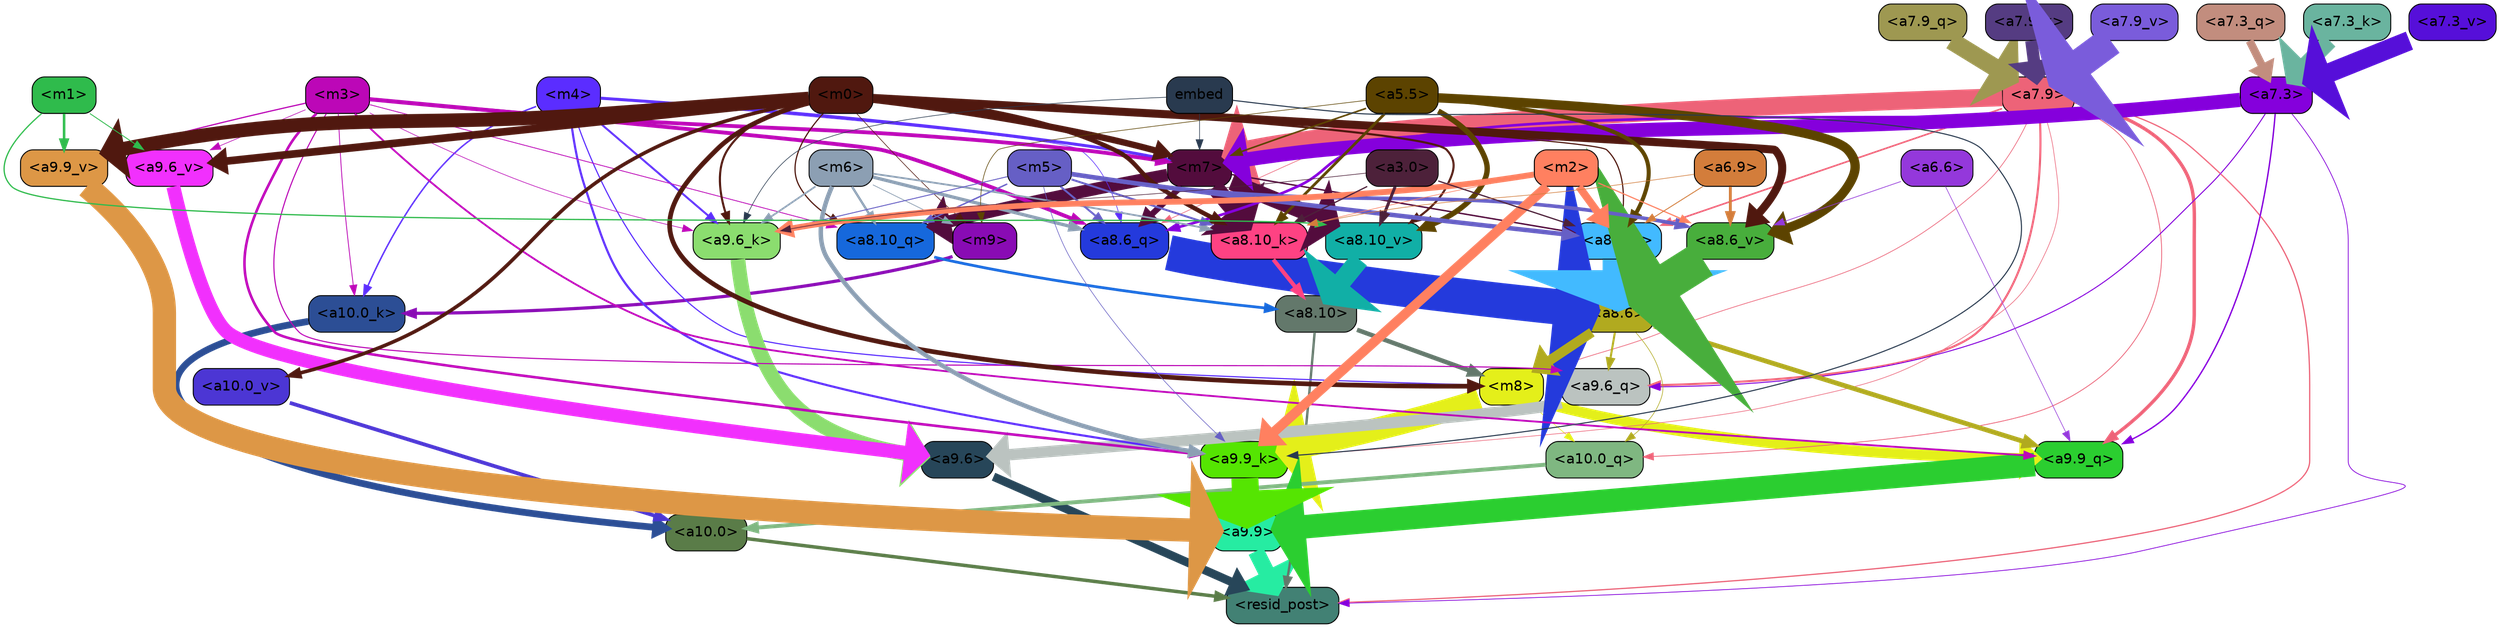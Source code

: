 strict digraph "" {
	graph [bgcolor=transparent,
		layout=dot,
		overlap=false,
		splines=true
	];
	"<a10.0>"	[color=black,
		fillcolor="#5a7c48",
		fontname=Helvetica,
		shape=box,
		style="filled, rounded"];
	"<resid_post>"	[color=black,
		fillcolor="#428174",
		fontname=Helvetica,
		shape=box,
		style="filled, rounded"];
	"<a10.0>" -> "<resid_post>"	[color="#5a7c48",
		penwidth=3.4253244400024414];
	"<a9.9>"	[color=black,
		fillcolor="#26eca2",
		fontname=Helvetica,
		shape=box,
		style="filled, rounded"];
	"<a9.9>" -> "<resid_post>"	[color="#26eca2",
		penwidth=16.05378818511963];
	"<a9.6>"	[color=black,
		fillcolor="#274659",
		fontname=Helvetica,
		shape=box,
		style="filled, rounded"];
	"<a9.6>" -> "<resid_post>"	[color="#274659",
		penwidth=8.33797836303711];
	"<a8.10>"	[color=black,
		fillcolor="#63786b",
		fontname=Helvetica,
		shape=box,
		style="filled, rounded"];
	"<a8.10>" -> "<resid_post>"	[color="#63786b",
		penwidth=2.3390636444091797];
	"<m8>"	[color=black,
		fillcolor="#e4ef1a",
		fontname=Helvetica,
		shape=box,
		style="filled, rounded"];
	"<a8.10>" -> "<m8>"	[color="#63786b",
		penwidth=4.388927459716797];
	"<a7.9>"	[color=black,
		fillcolor="#ed6378",
		fontname=Helvetica,
		shape=box,
		style="filled, rounded"];
	"<a7.9>" -> "<resid_post>"	[color="#ed6378",
		penwidth=1.1926651000976562];
	"<a10.0_q>"	[color=black,
		fillcolor="#7fb781",
		fontname=Helvetica,
		shape=box,
		style="filled, rounded"];
	"<a7.9>" -> "<a10.0_q>"	[color="#ed6378",
		penwidth=0.7811813354492188];
	"<a7.9>" -> "<m8>"	[color="#ed6378",
		penwidth=0.6738662719726562];
	"<a9.9_q>"	[color=black,
		fillcolor="#2bce30",
		fontname=Helvetica,
		shape=box,
		style="filled, rounded"];
	"<a7.9>" -> "<a9.9_q>"	[color="#ed6378",
		penwidth=3.33896541595459];
	"<a9.6_q>"	[color=black,
		fillcolor="#bbc3c0",
		fontname=Helvetica,
		shape=box,
		style="filled, rounded"];
	"<a7.9>" -> "<a9.6_q>"	[color="#ed6378",
		penwidth=2.0531044006347656];
	"<a9.9_k>"	[color=black,
		fillcolor="#55e502",
		fontname=Helvetica,
		shape=box,
		style="filled, rounded"];
	"<a7.9>" -> "<a9.9_k>"	[color="#ed6378",
		penwidth=0.6];
	"<a8.6_q>"	[color=black,
		fillcolor="#243adc",
		fontname=Helvetica,
		shape=box,
		style="filled, rounded"];
	"<a7.9>" -> "<a8.6_q>"	[color="#ed6378",
		penwidth=0.6];
	"<a8.6_k>"	[color=black,
		fillcolor="#42baff",
		fontname=Helvetica,
		shape=box,
		style="filled, rounded"];
	"<a7.9>" -> "<a8.6_k>"	[color="#ed6378",
		penwidth=1.5751152038574219];
	"<m7>"	[color=black,
		fillcolor="#530c3d",
		fontname=Helvetica,
		shape=box,
		style="filled, rounded"];
	"<a7.9>" -> "<m7>"	[color="#ed6378",
		penwidth=17.67833709716797];
	"<a7.3>"	[color=black,
		fillcolor="#8500dc",
		fontname=Helvetica,
		shape=box,
		style="filled, rounded"];
	"<a7.3>" -> "<resid_post>"	[color="#8500dc",
		penwidth=0.7339706420898438];
	"<a7.3>" -> "<a9.9_q>"	[color="#8500dc",
		penwidth=1.3609809875488281];
	"<a7.3>" -> "<a9.6_q>"	[color="#8500dc",
		penwidth=0.9587650299072266];
	"<a7.3>" -> "<a8.6_q>"	[color="#8500dc",
		penwidth=2.597522735595703];
	"<a7.3>" -> "<m7>"	[color="#8500dc",
		penwidth=13.925512313842773];
	"<a10.0_q>" -> "<a10.0>"	[color="#7fb781",
		penwidth=3.861766815185547];
	"<a10.0_k>"	[color=black,
		fillcolor="#2c4e95",
		fontname=Helvetica,
		shape=box,
		style="filled, rounded"];
	"<a10.0_k>" -> "<a10.0>"	[color="#2c4e95",
		penwidth=6.691814422607422];
	"<a10.0_v>"	[color=black,
		fillcolor="#4c36d4",
		fontname=Helvetica,
		shape=box,
		style="filled, rounded"];
	"<a10.0_v>" -> "<a10.0>"	[color="#4c36d4",
		penwidth=3.703948974609375];
	"<m8>" -> "<a10.0_q>"	[color="#e4ef1a",
		penwidth=0.6];
	"<m8>" -> "<a9.9_q>"	[color="#e4ef1a",
		penwidth=10.407995223999023];
	"<m8>" -> "<a9.9_k>"	[color="#e4ef1a",
		penwidth=22.67278480529785];
	"<a8.6>"	[color=black,
		fillcolor="#b1aa1f",
		fontname=Helvetica,
		shape=box,
		style="filled, rounded"];
	"<a8.6>" -> "<a10.0_q>"	[color="#b1aa1f",
		penwidth=0.6];
	"<a8.6>" -> "<m8>"	[color="#b1aa1f",
		penwidth=9.616483688354492];
	"<a8.6>" -> "<a9.9_q>"	[color="#b1aa1f",
		penwidth=4.681654930114746];
	"<a8.6>" -> "<a9.6_q>"	[color="#b1aa1f",
		penwidth=2.0046749114990234];
	"<m9>"	[color=black,
		fillcolor="#890bb4",
		fontname=Helvetica,
		shape=box,
		style="filled, rounded"];
	"<m9>" -> "<a10.0_k>"	[color="#890bb4",
		penwidth=3.1536026000976562];
	"<m4>"	[color=black,
		fillcolor="#5b2dff",
		fontname=Helvetica,
		shape=box,
		style="filled, rounded"];
	"<m4>" -> "<a10.0_k>"	[color="#5b2dff",
		penwidth=1.4532089233398438];
	"<m4>" -> "<m8>"	[color="#5b2dff",
		penwidth=1.1121444702148438];
	"<m4>" -> "<a9.9_k>"	[color="#5b2dff",
		penwidth=2.1296005249023438];
	"<a9.6_k>"	[color=black,
		fillcolor="#8bdd6f",
		fontname=Helvetica,
		shape=box,
		style="filled, rounded"];
	"<m4>" -> "<a9.6_k>"	[color="#5b2dff",
		penwidth=1.93524169921875];
	"<m4>" -> "<a8.6_q>"	[color="#5b2dff",
		penwidth=0.6086311340332031];
	"<m4>" -> "<m7>"	[color="#5b2dff",
		penwidth=2.9153175354003906];
	"<m3>"	[color=black,
		fillcolor="#bc07b7",
		fontname=Helvetica,
		shape=box,
		style="filled, rounded"];
	"<m3>" -> "<a10.0_k>"	[color="#bc07b7",
		penwidth=0.8012542724609375];
	"<m3>" -> "<a9.9_q>"	[color="#bc07b7",
		penwidth=1.8098411560058594];
	"<m3>" -> "<a9.6_q>"	[color="#bc07b7",
		penwidth=1.0731983184814453];
	"<m3>" -> "<a9.9_k>"	[color="#bc07b7",
		penwidth=2.538074493408203];
	"<m3>" -> "<a9.6_k>"	[color="#bc07b7",
		penwidth=0.6];
	"<a9.9_v>"	[color=black,
		fillcolor="#dd9746",
		fontname=Helvetica,
		shape=box,
		style="filled, rounded"];
	"<m3>" -> "<a9.9_v>"	[color="#bc07b7",
		penwidth=1.1908531188964844];
	"<a9.6_v>"	[color=black,
		fillcolor="#f130fd",
		fontname=Helvetica,
		shape=box,
		style="filled, rounded"];
	"<m3>" -> "<a9.6_v>"	[color="#bc07b7",
		penwidth=0.6];
	"<a8.10_q>"	[color=black,
		fillcolor="#1668dc",
		fontname=Helvetica,
		shape=box,
		style="filled, rounded"];
	"<m3>" -> "<a8.10_q>"	[color="#bc07b7",
		penwidth=0.7969093322753906];
	"<m3>" -> "<a8.6_q>"	[color="#bc07b7",
		penwidth=3.8069801330566406];
	"<m3>" -> "<m7>"	[color="#bc07b7",
		penwidth=3.7463531494140625];
	"<m0>"	[color=black,
		fillcolor="#50180f",
		fontname=Helvetica,
		shape=box,
		style="filled, rounded"];
	"<m0>" -> "<a10.0_v>"	[color="#50180f",
		penwidth=3.520832061767578];
	"<m0>" -> "<m8>"	[color="#50180f",
		penwidth=4.624839782714844];
	"<m0>" -> "<m9>"	[color="#50180f",
		penwidth=0.6];
	"<m0>" -> "<a9.6_k>"	[color="#50180f",
		penwidth=2.0742149353027344];
	"<m0>" -> "<a9.9_v>"	[color="#50180f",
		penwidth=13.6649169921875];
	"<m0>" -> "<a9.6_v>"	[color="#50180f",
		penwidth=7.575786590576172];
	"<m0>" -> "<a8.10_q>"	[color="#50180f",
		penwidth=1.1731605529785156];
	"<a8.10_k>"	[color=black,
		fillcolor="#fe4283",
		fontname=Helvetica,
		shape=box,
		style="filled, rounded"];
	"<m0>" -> "<a8.10_k>"	[color="#50180f",
		penwidth=4.350425720214844];
	"<m0>" -> "<a8.6_k>"	[color="#50180f",
		penwidth=1.1486854553222656];
	"<a8.10_v>"	[color=black,
		fillcolor="#11afa6",
		fontname=Helvetica,
		shape=box,
		style="filled, rounded"];
	"<m0>" -> "<a8.10_v>"	[color="#50180f",
		penwidth=2.0526657104492188];
	"<a8.6_v>"	[color=black,
		fillcolor="#48ae3c",
		fontname=Helvetica,
		shape=box,
		style="filled, rounded"];
	"<m0>" -> "<a8.6_v>"	[color="#50180f",
		penwidth=7.951751708984375];
	"<m0>" -> "<m7>"	[color="#50180f",
		penwidth=6.283721923828125];
	"<m6>"	[color=black,
		fillcolor="#8c9fb3",
		fontname=Helvetica,
		shape=box,
		style="filled, rounded"];
	"<m6>" -> "<m9>"	[color="#8c9fb3",
		penwidth=0.7276992797851562];
	"<m6>" -> "<a9.9_k>"	[color="#8c9fb3",
		penwidth=4.405937194824219];
	"<m6>" -> "<a9.6_k>"	[color="#8c9fb3",
		penwidth=1.6540985107421875];
	"<m6>" -> "<a8.10_q>"	[color="#8c9fb3",
		penwidth=2.2618331909179688];
	"<m6>" -> "<a8.6_q>"	[color="#8c9fb3",
		penwidth=3.241657257080078];
	"<m6>" -> "<a8.10_k>"	[color="#8c9fb3",
		penwidth=1.733642578125];
	"<a5.5>"	[color=black,
		fillcolor="#5c4300",
		fontname=Helvetica,
		shape=box,
		style="filled, rounded"];
	"<a5.5>" -> "<m9>"	[color="#5c4300",
		penwidth=0.6];
	"<a5.5>" -> "<a8.10_k>"	[color="#5c4300",
		penwidth=2.6749038696289062];
	"<a5.5>" -> "<a8.6_k>"	[color="#5c4300",
		penwidth=3.9810218811035156];
	"<a5.5>" -> "<a8.10_v>"	[color="#5c4300",
		penwidth=5.2978057861328125];
	"<a5.5>" -> "<a8.6_v>"	[color="#5c4300",
		penwidth=9.177913665771484];
	"<a5.5>" -> "<m7>"	[color="#5c4300",
		penwidth=1.5525360107421875];
	"<a9.9_q>" -> "<a9.9>"	[color="#2bce30",
		penwidth=23.20368194580078];
	"<a9.6_q>" -> "<a9.6>"	[color="#bbc3c0",
		penwidth=11.181507110595703];
	"<a9.9_k>" -> "<a9.9>"	[color="#55e502",
		penwidth=26.641464233398438];
	"<a9.6_k>" -> "<a9.6>"	[color="#8bdd6f",
		penwidth=14.532459259033203];
	"<a9.9_v>" -> "<a9.9>"	[color="#dd9746",
		penwidth=23.02225112915039];
	"<a9.6_v>" -> "<a9.6>"	[color="#f130fd",
		penwidth=13.634431838989258];
	"<a6.6>"	[color=black,
		fillcolor="#9438db",
		fontname=Helvetica,
		shape=box,
		style="filled, rounded"];
	"<a6.6>" -> "<a9.9_q>"	[color="#9438db",
		penwidth=0.6];
	"<a6.6>" -> "<a8.6_v>"	[color="#9438db",
		penwidth=0.6731643676757812];
	"<m5>"	[color=black,
		fillcolor="#665fc5",
		fontname=Helvetica,
		shape=box,
		style="filled, rounded"];
	"<m5>" -> "<a9.9_k>"	[color="#665fc5",
		penwidth=0.6];
	"<m5>" -> "<a9.6_k>"	[color="#665fc5",
		penwidth=0.9087238311767578];
	"<m5>" -> "<a8.10_q>"	[color="#665fc5",
		penwidth=1.3886604309082031];
	"<m5>" -> "<a8.6_q>"	[color="#665fc5",
		penwidth=1.8975334167480469];
	"<m5>" -> "<a8.10_k>"	[color="#665fc5",
		penwidth=1.9560012817382812];
	"<m5>" -> "<a8.6_k>"	[color="#665fc5",
		penwidth=4.4348602294921875];
	"<m5>" -> "<a8.6_v>"	[color="#665fc5",
		penwidth=3.547332763671875];
	"<m2>"	[color=black,
		fillcolor="#ff8060",
		fontname=Helvetica,
		shape=box,
		style="filled, rounded"];
	"<m2>" -> "<a9.9_k>"	[color="#ff8060",
		penwidth=9.546476364135742];
	"<m2>" -> "<a9.6_k>"	[color="#ff8060",
		penwidth=5.765581130981445];
	"<m2>" -> "<a8.10_k>"	[color="#ff8060",
		penwidth=0.6];
	"<m2>" -> "<a8.6_k>"	[color="#ff8060",
		penwidth=7.5130767822265625];
	"<m2>" -> "<a8.6_v>"	[color="#ff8060",
		penwidth=1.1399917602539062];
	embed	[color=black,
		fillcolor="#293a4f",
		fontname=Helvetica,
		shape=box,
		style="filled, rounded"];
	embed -> "<a9.9_k>"	[color="#293a4f",
		penwidth=1.044057846069336];
	embed -> "<a9.6_k>"	[color="#293a4f",
		penwidth=0.6];
	embed -> "<m7>"	[color="#293a4f",
		penwidth=0.6];
	"<a3.0>"	[color=black,
		fillcolor="#4d213a",
		fontname=Helvetica,
		shape=box,
		style="filled, rounded"];
	"<a3.0>" -> "<a9.6_k>"	[color="#4d213a",
		penwidth=0.6];
	"<a3.0>" -> "<a8.10_k>"	[color="#4d213a",
		penwidth=1.2375259399414062];
	"<a3.0>" -> "<a8.6_k>"	[color="#4d213a",
		penwidth=1.2278594970703125];
	"<a3.0>" -> "<a8.10_v>"	[color="#4d213a",
		penwidth=2.9724464416503906];
	"<m1>"	[color=black,
		fillcolor="#2fbb4c",
		fontname=Helvetica,
		shape=box,
		style="filled, rounded"];
	"<m1>" -> "<a9.9_v>"	[color="#2fbb4c",
		penwidth=2.484710693359375];
	"<m1>" -> "<a9.6_v>"	[color="#2fbb4c",
		penwidth=0.8296928405761719];
	"<m1>" -> "<a8.10_v>"	[color="#2fbb4c",
		penwidth=1.2231903076171875];
	"<a8.10_q>" -> "<a8.10>"	[color="#1668dc",
		penwidth=2.6974411010742188];
	"<a8.6_q>" -> "<a8.6>"	[color="#243adc",
		penwidth=34.91962909698486];
	"<a8.10_k>" -> "<a8.10>"	[color="#fe4283",
		penwidth=3.9815139770507812];
	"<a8.6_k>" -> "<a8.6>"	[color="#42baff",
		penwidth=30.12779998779297];
	"<a8.10_v>" -> "<a8.10>"	[color="#11afa6",
		penwidth=18.80433464050293];
	"<a8.6_v>" -> "<a8.6>"	[color="#48ae3c",
		penwidth=37.04597568511963];
	"<m7>" -> "<a8.10_q>"	[color="#530c3d",
		penwidth=12.189899444580078];
	"<m7>" -> "<a8.6_q>"	[color="#530c3d",
		penwidth=5.949329376220703];
	"<m7>" -> "<a8.10_k>"	[color="#530c3d",
		penwidth=16.634174346923828];
	"<m7>" -> "<a8.6_k>"	[color="#530c3d",
		penwidth=1.4160232543945312];
	"<m7>" -> "<a8.10_v>"	[color="#530c3d",
		penwidth=15.893604278564453];
	"<a6.9>"	[color=black,
		fillcolor="#d37d3b",
		fontname=Helvetica,
		shape=box,
		style="filled, rounded"];
	"<a6.9>" -> "<a8.10_k>"	[color="#d37d3b",
		penwidth=0.6];
	"<a6.9>" -> "<a8.6_k>"	[color="#d37d3b",
		penwidth=0.8667373657226562];
	"<a6.9>" -> "<a8.6_v>"	[color="#d37d3b",
		penwidth=2.8011817932128906];
	"<a7.9_q>"	[color=black,
		fillcolor="#9e9851",
		fontname=Helvetica,
		shape=box,
		style="filled, rounded"];
	"<a7.9_q>" -> "<a7.9>"	[color="#9e9851",
		penwidth=17.651885986328125];
	"<a7.3_q>"	[color=black,
		fillcolor="#c28d7e",
		fontname=Helvetica,
		shape=box,
		style="filled, rounded"];
	"<a7.3_q>" -> "<a7.3>"	[color="#c28d7e",
		penwidth=7.866306304931641];
	"<a7.9_k>"	[color=black,
		fillcolor="#553c82",
		fontname=Helvetica,
		shape=box,
		style="filled, rounded"];
	"<a7.9_k>" -> "<a7.9>"	[color="#553c82",
		penwidth=12.17039680480957];
	"<a7.3_k>"	[color=black,
		fillcolor="#6ab49f",
		fontname=Helvetica,
		shape=box,
		style="filled, rounded"];
	"<a7.3_k>" -> "<a7.3>"	[color="#6ab49f",
		penwidth=16.016246795654297];
	"<a7.9_v>"	[color=black,
		fillcolor="#7a5cdb",
		fontname=Helvetica,
		shape=box,
		style="filled, rounded"];
	"<a7.9_v>" -> "<a7.9>"	[color="#7a5cdb",
		penwidth=29.394658088684082];
	"<a7.3_v>"	[color=black,
		fillcolor="#560fd9",
		fontname=Helvetica,
		shape=box,
		style="filled, rounded"];
	"<a7.3_v>" -> "<a7.3>"	[color="#560fd9",
		penwidth=19.01776695251465];
}
